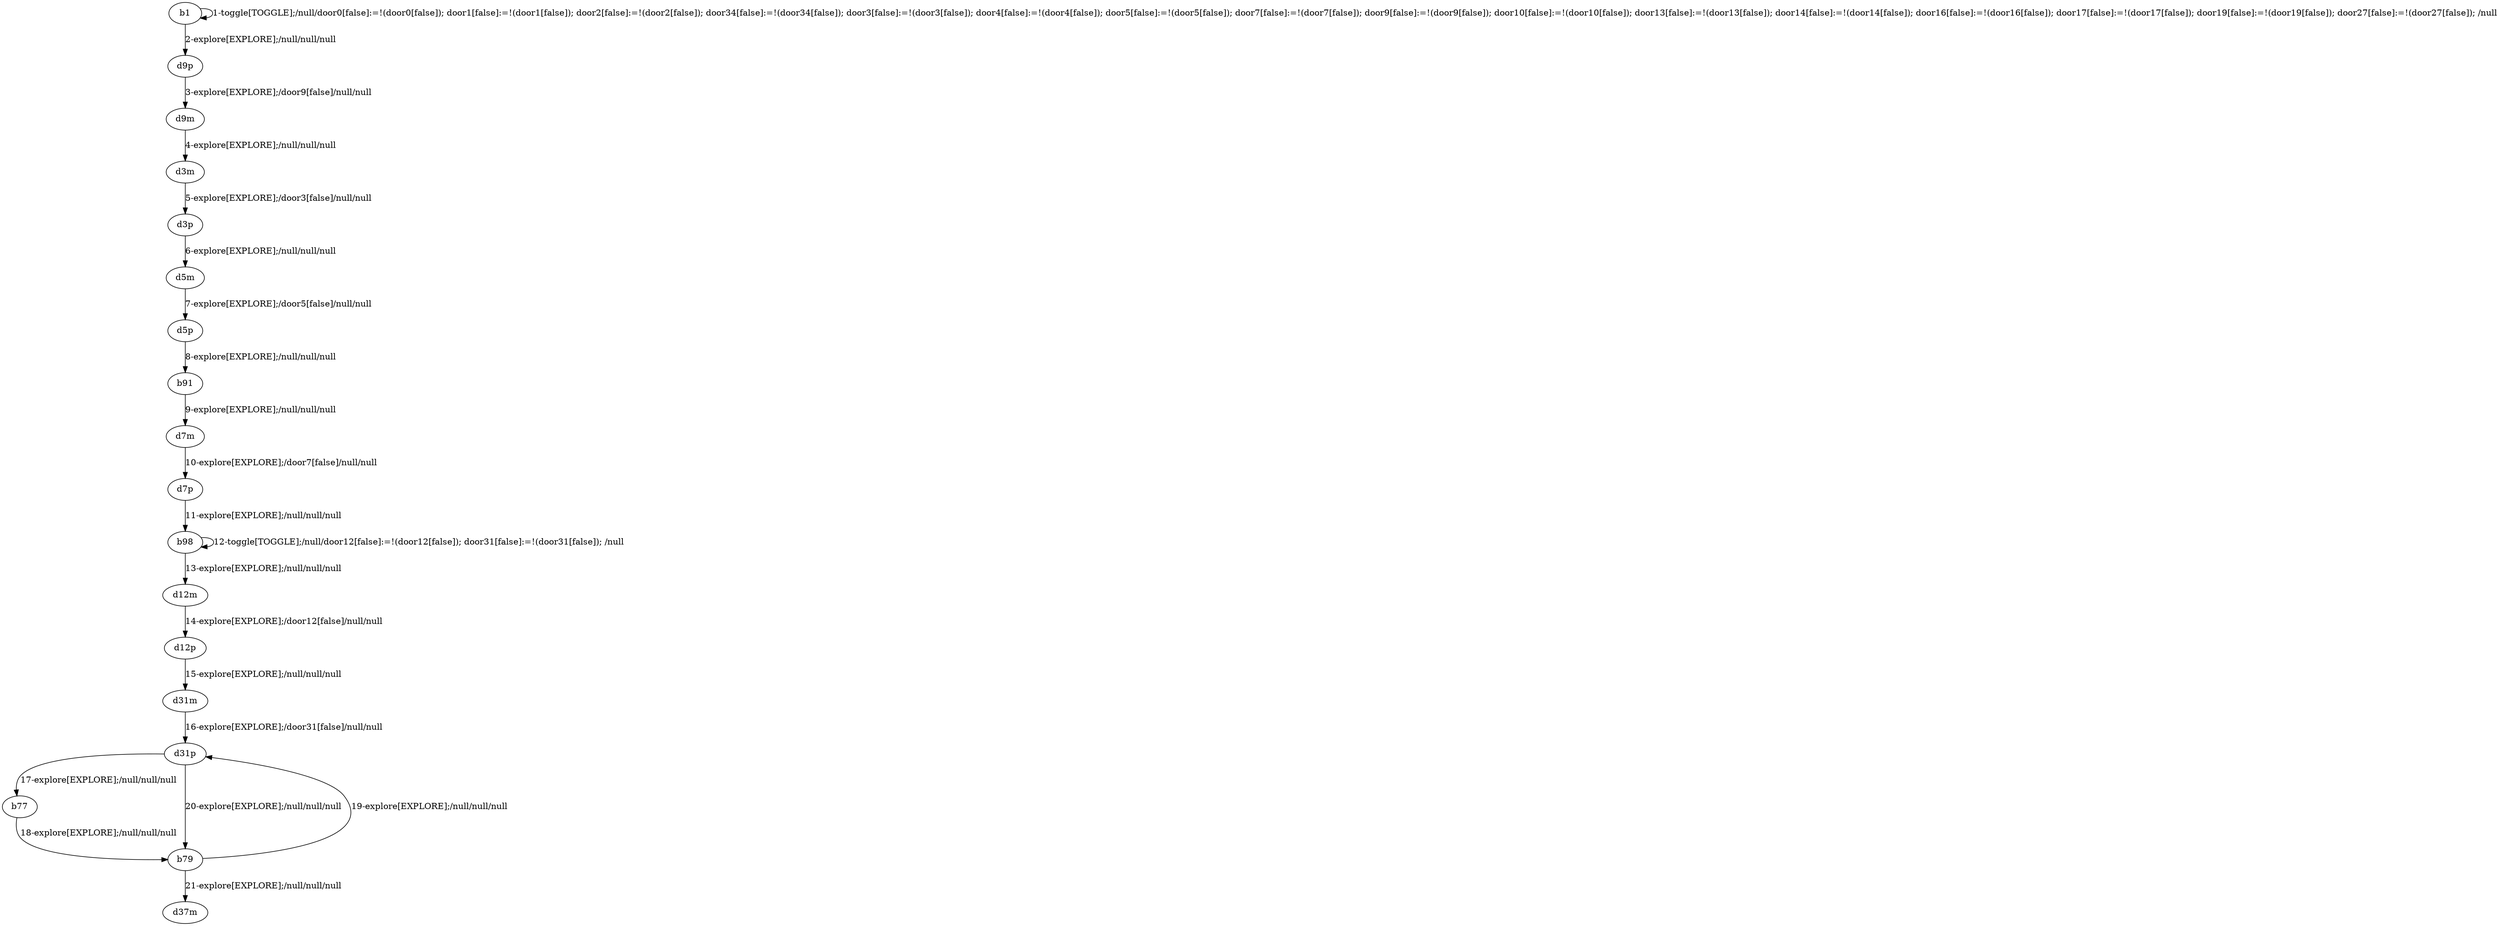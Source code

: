 # Total number of goals covered by this test: 3
# b77 --> b79
# d31p --> b77
# b79 --> d31p

digraph g {
"b1" -> "b1" [label = "1-toggle[TOGGLE];/null/door0[false]:=!(door0[false]); door1[false]:=!(door1[false]); door2[false]:=!(door2[false]); door34[false]:=!(door34[false]); door3[false]:=!(door3[false]); door4[false]:=!(door4[false]); door5[false]:=!(door5[false]); door7[false]:=!(door7[false]); door9[false]:=!(door9[false]); door10[false]:=!(door10[false]); door13[false]:=!(door13[false]); door14[false]:=!(door14[false]); door16[false]:=!(door16[false]); door17[false]:=!(door17[false]); door19[false]:=!(door19[false]); door27[false]:=!(door27[false]); /null"];
"b1" -> "d9p" [label = "2-explore[EXPLORE];/null/null/null"];
"d9p" -> "d9m" [label = "3-explore[EXPLORE];/door9[false]/null/null"];
"d9m" -> "d3m" [label = "4-explore[EXPLORE];/null/null/null"];
"d3m" -> "d3p" [label = "5-explore[EXPLORE];/door3[false]/null/null"];
"d3p" -> "d5m" [label = "6-explore[EXPLORE];/null/null/null"];
"d5m" -> "d5p" [label = "7-explore[EXPLORE];/door5[false]/null/null"];
"d5p" -> "b91" [label = "8-explore[EXPLORE];/null/null/null"];
"b91" -> "d7m" [label = "9-explore[EXPLORE];/null/null/null"];
"d7m" -> "d7p" [label = "10-explore[EXPLORE];/door7[false]/null/null"];
"d7p" -> "b98" [label = "11-explore[EXPLORE];/null/null/null"];
"b98" -> "b98" [label = "12-toggle[TOGGLE];/null/door12[false]:=!(door12[false]); door31[false]:=!(door31[false]); /null"];
"b98" -> "d12m" [label = "13-explore[EXPLORE];/null/null/null"];
"d12m" -> "d12p" [label = "14-explore[EXPLORE];/door12[false]/null/null"];
"d12p" -> "d31m" [label = "15-explore[EXPLORE];/null/null/null"];
"d31m" -> "d31p" [label = "16-explore[EXPLORE];/door31[false]/null/null"];
"d31p" -> "b77" [label = "17-explore[EXPLORE];/null/null/null"];
"b77" -> "b79" [label = "18-explore[EXPLORE];/null/null/null"];
"b79" -> "d31p" [label = "19-explore[EXPLORE];/null/null/null"];
"d31p" -> "b79" [label = "20-explore[EXPLORE];/null/null/null"];
"b79" -> "d37m" [label = "21-explore[EXPLORE];/null/null/null"];
}